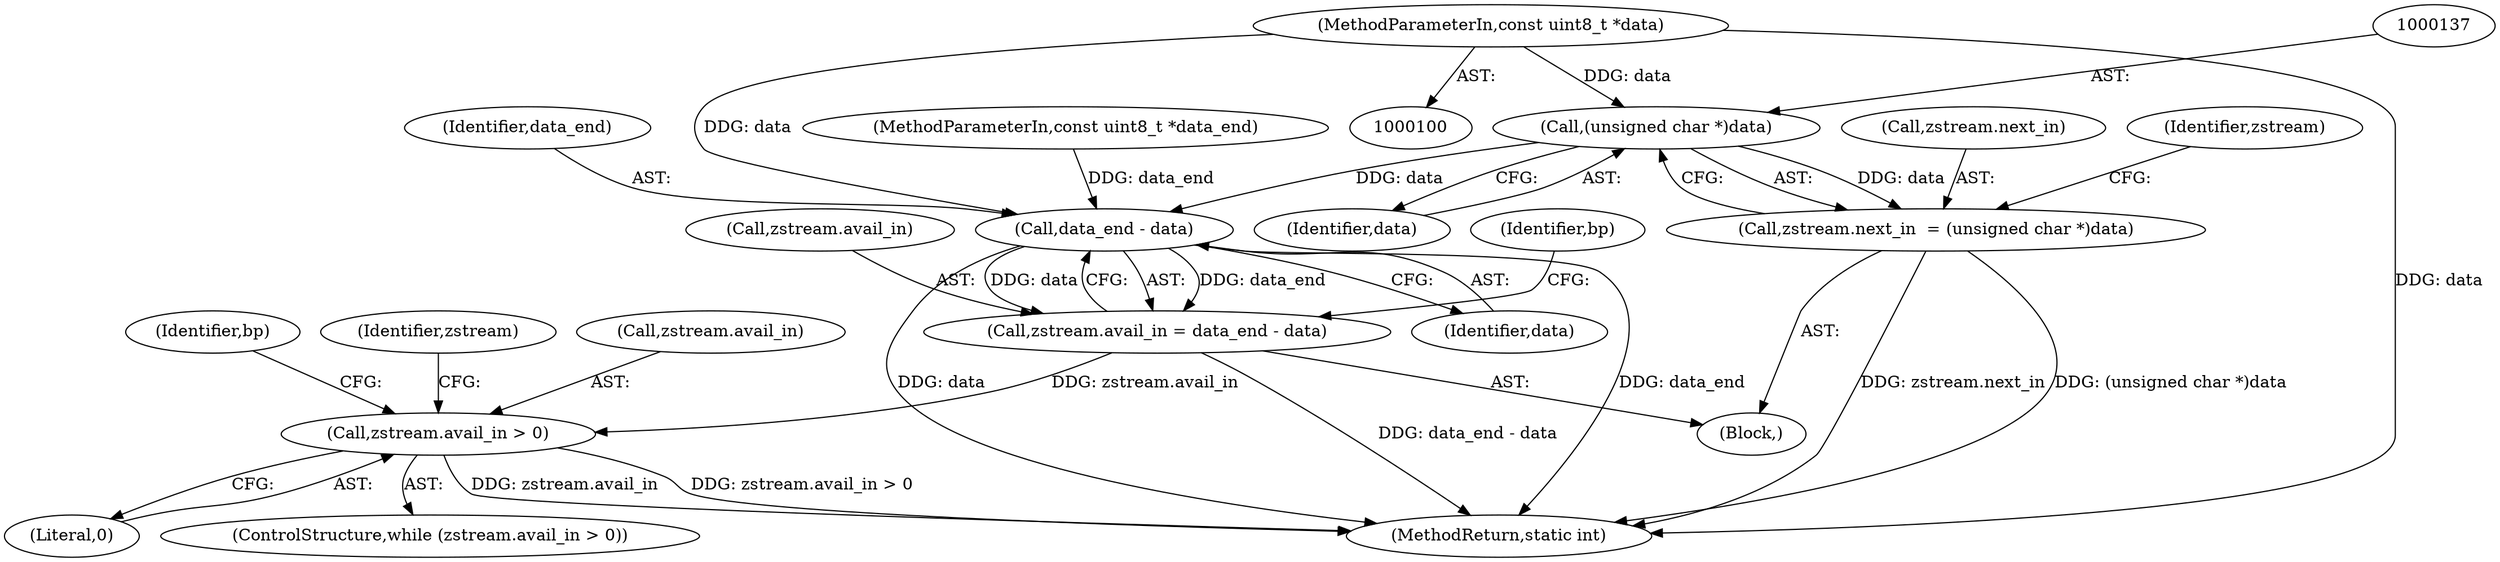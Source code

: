 digraph "0_FFmpeg_e371f031b942d73e02c090170975561fabd5c264@pointer" {
"1000102" [label="(MethodParameterIn,const uint8_t *data)"];
"1000136" [label="(Call,(unsigned char *)data)"];
"1000132" [label="(Call,zstream.next_in  = (unsigned char *)data)"];
"1000143" [label="(Call,data_end - data)"];
"1000139" [label="(Call,zstream.avail_in = data_end - data)"];
"1000152" [label="(Call,zstream.avail_in > 0)"];
"1000138" [label="(Identifier,data)"];
"1000104" [label="(Block,)"];
"1000153" [label="(Call,zstream.avail_in)"];
"1000151" [label="(ControlStructure,while (zstream.avail_in > 0))"];
"1000147" [label="(Identifier,bp)"];
"1000145" [label="(Identifier,data)"];
"1000132" [label="(Call,zstream.next_in  = (unsigned char *)data)"];
"1000103" [label="(MethodParameterIn,const uint8_t *data_end)"];
"1000140" [label="(Call,zstream.avail_in)"];
"1000156" [label="(Literal,0)"];
"1000102" [label="(MethodParameterIn,const uint8_t *data)"];
"1000136" [label="(Call,(unsigned char *)data)"];
"1000133" [label="(Call,zstream.next_in)"];
"1000144" [label="(Identifier,data_end)"];
"1000159" [label="(Identifier,bp)"];
"1000139" [label="(Call,zstream.avail_in = data_end - data)"];
"1000141" [label="(Identifier,zstream)"];
"1000152" [label="(Call,zstream.avail_in > 0)"];
"1000243" [label="(MethodReturn,static int)"];
"1000143" [label="(Call,data_end - data)"];
"1000222" [label="(Identifier,zstream)"];
"1000102" -> "1000100"  [label="AST: "];
"1000102" -> "1000243"  [label="DDG: data"];
"1000102" -> "1000136"  [label="DDG: data"];
"1000102" -> "1000143"  [label="DDG: data"];
"1000136" -> "1000132"  [label="AST: "];
"1000136" -> "1000138"  [label="CFG: "];
"1000137" -> "1000136"  [label="AST: "];
"1000138" -> "1000136"  [label="AST: "];
"1000132" -> "1000136"  [label="CFG: "];
"1000136" -> "1000132"  [label="DDG: data"];
"1000136" -> "1000143"  [label="DDG: data"];
"1000132" -> "1000104"  [label="AST: "];
"1000133" -> "1000132"  [label="AST: "];
"1000141" -> "1000132"  [label="CFG: "];
"1000132" -> "1000243"  [label="DDG: zstream.next_in"];
"1000132" -> "1000243"  [label="DDG: (unsigned char *)data"];
"1000143" -> "1000139"  [label="AST: "];
"1000143" -> "1000145"  [label="CFG: "];
"1000144" -> "1000143"  [label="AST: "];
"1000145" -> "1000143"  [label="AST: "];
"1000139" -> "1000143"  [label="CFG: "];
"1000143" -> "1000243"  [label="DDG: data_end"];
"1000143" -> "1000243"  [label="DDG: data"];
"1000143" -> "1000139"  [label="DDG: data_end"];
"1000143" -> "1000139"  [label="DDG: data"];
"1000103" -> "1000143"  [label="DDG: data_end"];
"1000139" -> "1000104"  [label="AST: "];
"1000140" -> "1000139"  [label="AST: "];
"1000147" -> "1000139"  [label="CFG: "];
"1000139" -> "1000243"  [label="DDG: data_end - data"];
"1000139" -> "1000152"  [label="DDG: zstream.avail_in"];
"1000152" -> "1000151"  [label="AST: "];
"1000152" -> "1000156"  [label="CFG: "];
"1000153" -> "1000152"  [label="AST: "];
"1000156" -> "1000152"  [label="AST: "];
"1000159" -> "1000152"  [label="CFG: "];
"1000222" -> "1000152"  [label="CFG: "];
"1000152" -> "1000243"  [label="DDG: zstream.avail_in > 0"];
"1000152" -> "1000243"  [label="DDG: zstream.avail_in"];
}
